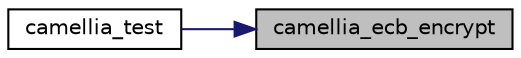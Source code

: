 digraph "camellia_ecb_encrypt"
{
 // LATEX_PDF_SIZE
  edge [fontname="Helvetica",fontsize="10",labelfontname="Helvetica",labelfontsize="10"];
  node [fontname="Helvetica",fontsize="10",shape=record];
  rankdir="RL";
  Node9 [label="camellia_ecb_encrypt",height=0.2,width=0.4,color="black", fillcolor="grey75", style="filled", fontcolor="black",tooltip=" "];
  Node9 -> Node10 [dir="back",color="midnightblue",fontsize="10",style="solid",fontname="Helvetica"];
  Node10 [label="camellia_test",height=0.2,width=0.4,color="black", fillcolor="white", style="filled",URL="$camellia_8c.html#a2af9ab6e44a83ed8fa753deece2c6749",tooltip=" "];
}
